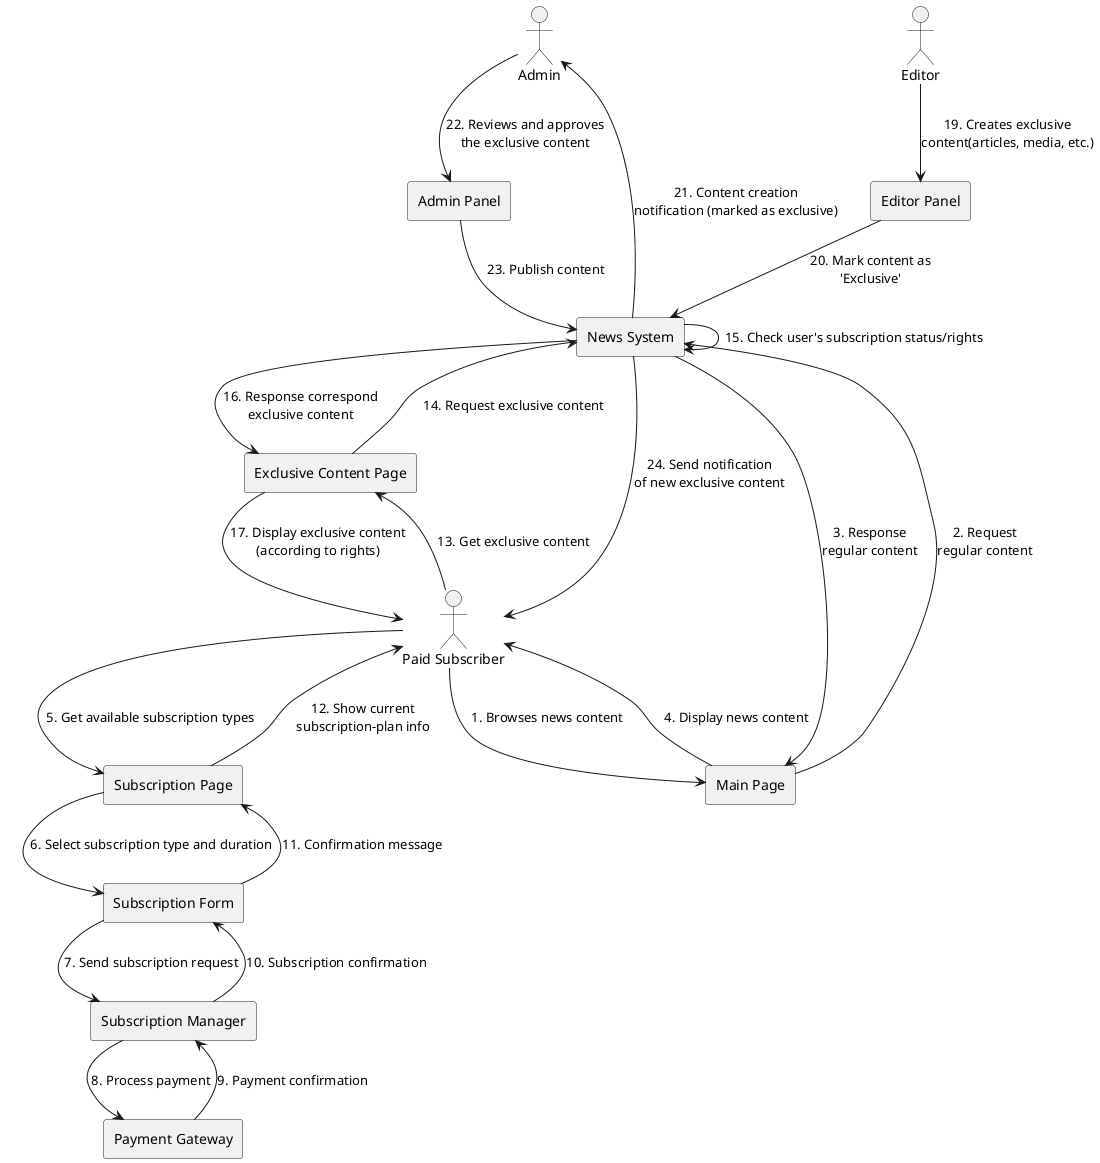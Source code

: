 @startuml paid_subscriber_communication

actor "Paid Subscriber" as PaidSubscriber
actor Admin
actor Editor
rectangle "Main Page" as MainPage
rectangle "Exclusive Content Page" as ExclusivePage
rectangle "Subscription Page" as SubscriptionPage
rectangle "Subscription Form" as SubscriptionForm
rectangle "Payment Gateway" as PaymentGateway
rectangle "Subscription Manager" as SubscriptionManager
rectangle "Editor Panel" as EditorPanel
rectangle "Admin Panel" as AdminPanel
rectangle "News System" as System

PaidSubscriber --> MainPage: 1. Browses news content
MainPage --> System: 2. Request\nregular content
System --> MainPage: 3. Response\nregular content
MainPage --> PaidSubscriber: 4. Display news content

PaidSubscriber --> SubscriptionPage: 5. Get available subscription types  
SubscriptionPage --> SubscriptionForm: 6. Select subscription type and duration
SubscriptionForm --> SubscriptionManager: 7. Send subscription request
SubscriptionManager --> PaymentGateway: 8. Process payment
PaymentGateway --> SubscriptionManager: 9. Payment confirmation
SubscriptionManager --> SubscriptionForm: 10. Subscription confirmation
SubscriptionForm --> SubscriptionPage: 11. Confirmation message
SubscriptionPage --> PaidSubscriber: 12. Show current\nsubscription-plan info

PaidSubscriber -up-> ExclusivePage: 13. Get exclusive content
ExclusivePage --> System: 14. Request exclusive content
System -> System: 15. Check user's subscription status/rights
System --> ExclusivePage: 16. Response correspond\nexclusive content
ExclusivePage --> PaidSubscriber: 17. Display exclusive content\n(according to rights)

Editor --> EditorPanel: 19. Creates exclusive\ncontent(articles, media, etc.)
EditorPanel --> System: 20. Mark content as\n'Exclusive'
System -left-> Admin: 21. Content creation\nnotification (marked as exclusive)
Admin --> AdminPanel: 22. Reviews and approves\nthe exclusive content
AdminPanel --> System: 23. Publish content
System --> PaidSubscriber: 24. Send notification\nof new exclusive content

@endumlx